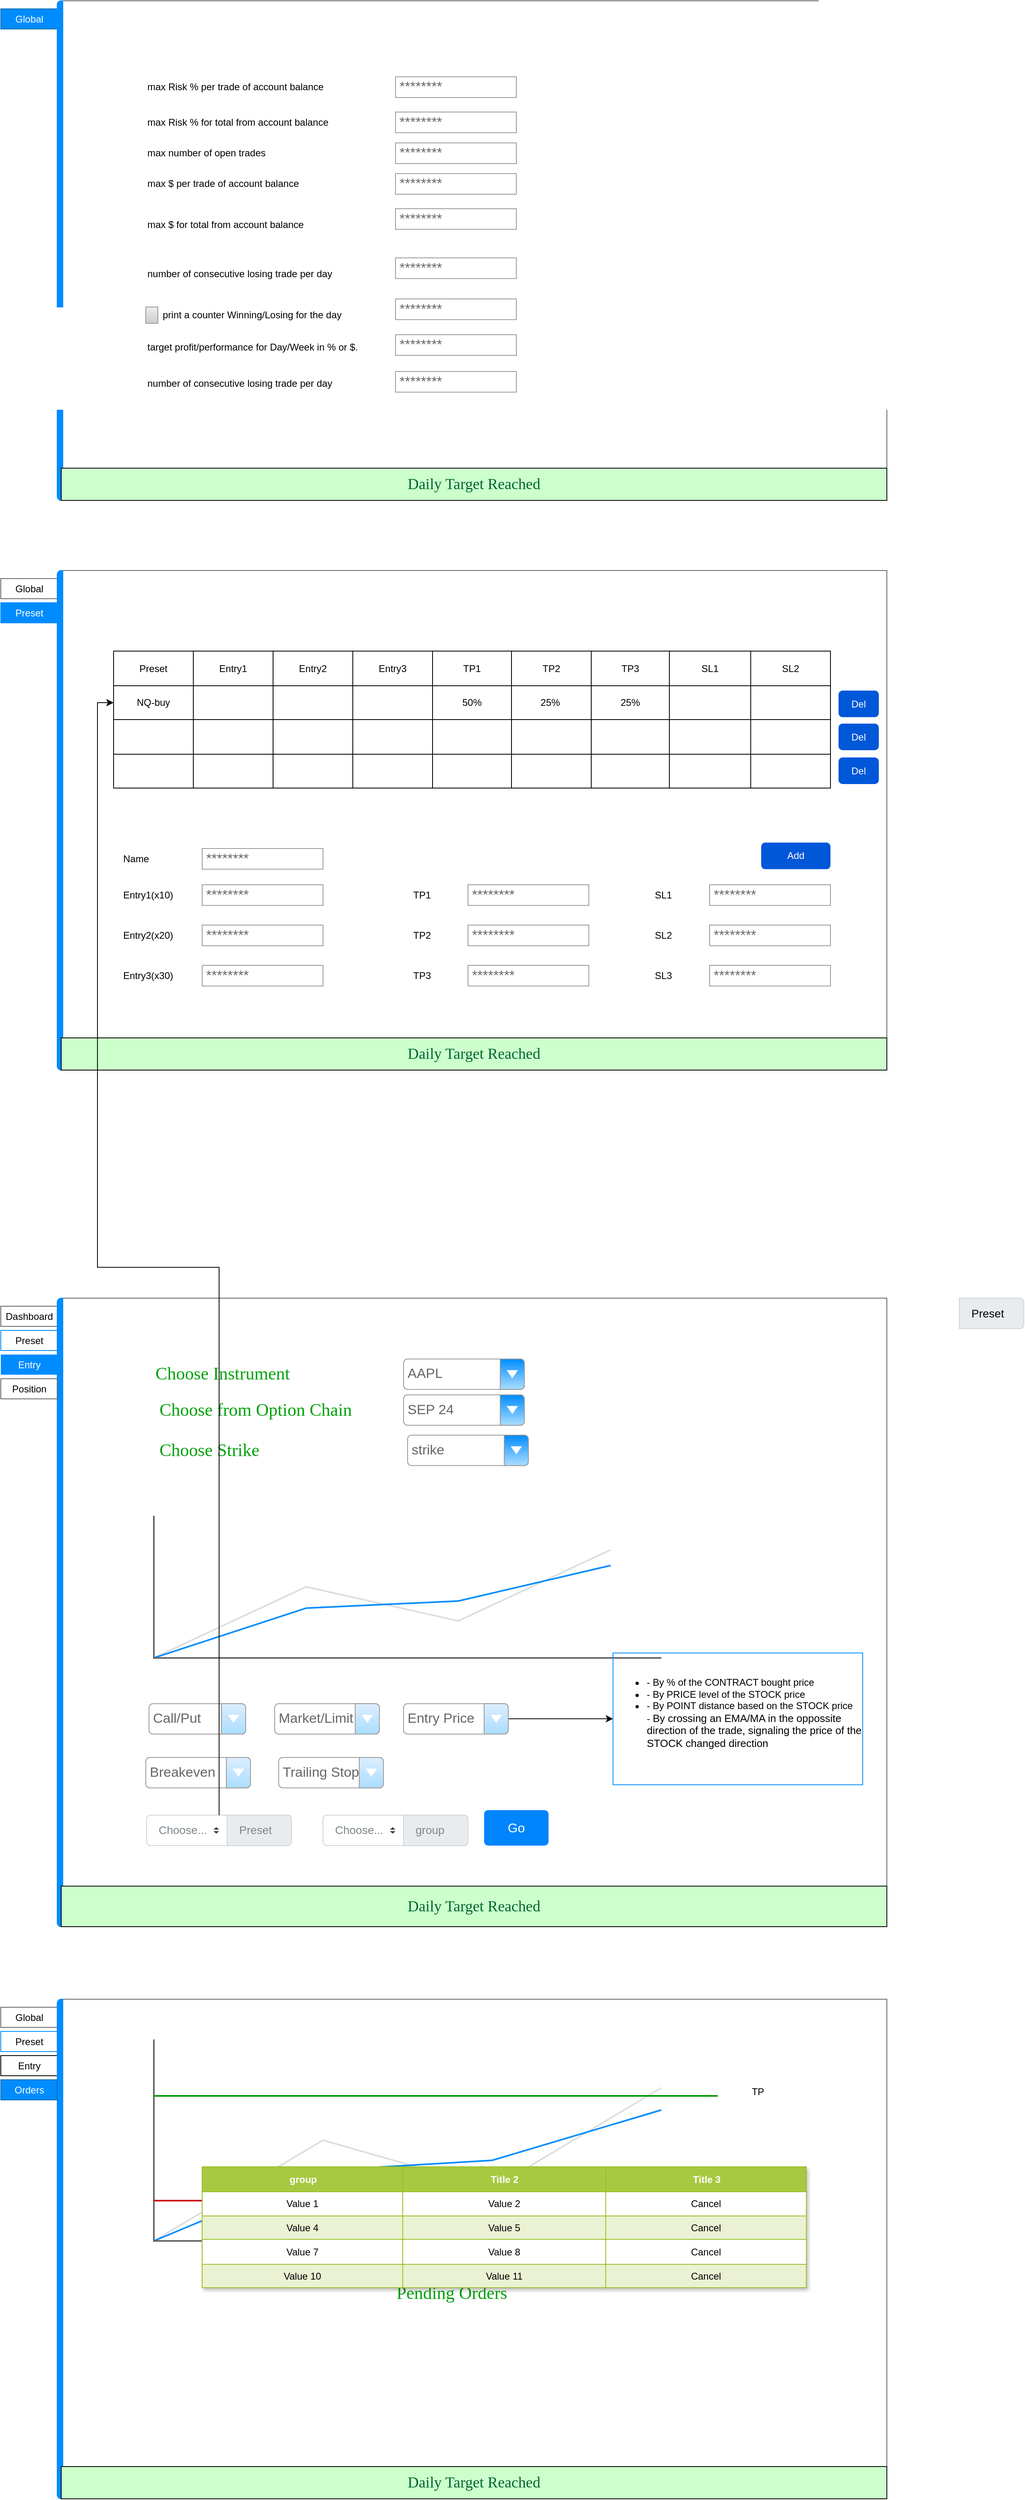 <mxfile version="24.7.8">
  <diagram id="piDafpqhtRUU5qUU-vj8" name="Page-1">
    <mxGraphModel dx="1375" dy="766" grid="1" gridSize="10" guides="1" tooltips="1" connect="1" arrows="1" fold="1" page="1" pageScale="1" pageWidth="827" pageHeight="1169" math="0" shadow="0">
      <root>
        <mxCell id="0" />
        <mxCell id="1" parent="0" />
        <mxCell id="c5Jvyzz9uoEOo67B1SIw-1" value="" style="strokeWidth=1;shadow=0;dashed=0;align=center;html=1;shape=mxgraph.mockup.containers.marginRect2;rectMarginLeft=67;strokeColor=#666666;gradientColor=none;whiteSpace=wrap;labelBorderColor=none;" parent="1" vertex="1">
          <mxGeometry x="120" y="40" width="1090" height="620" as="geometry" />
        </mxCell>
        <mxCell id="c5Jvyzz9uoEOo67B1SIw-2" value="Global" style="strokeColor=#006EAF;fillColor=#008CFF;strokeWidth=1;shadow=0;dashed=0;align=center;html=1;shape=mxgraph.mockup.containers.rrect;rSize=0;fontColor=#ffffff;" parent="c5Jvyzz9uoEOo67B1SIw-1" vertex="1">
          <mxGeometry width="70" height="25" relative="1" as="geometry">
            <mxPoint x="-10" y="10" as="offset" />
          </mxGeometry>
        </mxCell>
        <mxCell id="c5Jvyzz9uoEOo67B1SIw-5" value="" style="strokeWidth=1;shadow=0;dashed=0;align=center;html=1;shape=mxgraph.mockup.containers.leftButton;rSize=5;strokeColor=#008cff;fillColor=#008cff;resizeHeight=1;movable=0;deletable=0;" parent="c5Jvyzz9uoEOo67B1SIw-1" vertex="1">
          <mxGeometry width="7" height="620.0" relative="1" as="geometry">
            <mxPoint x="60" as="offset" />
          </mxGeometry>
        </mxCell>
        <mxCell id="c5Jvyzz9uoEOo67B1SIw-46" value="max number of open trades" style="text;strokeColor=none;align=left;fillColor=none;html=1;verticalAlign=middle;whiteSpace=wrap;rounded=0;" parent="c5Jvyzz9uoEOo67B1SIw-1" vertex="1">
          <mxGeometry x="170" y="182" width="240" height="14.35" as="geometry" />
        </mxCell>
        <mxCell id="c5Jvyzz9uoEOo67B1SIw-56" value="max Risk % per trade of account balance" style="text;strokeColor=none;align=left;fillColor=none;html=1;verticalAlign=middle;whiteSpace=wrap;rounded=0;" parent="c5Jvyzz9uoEOo67B1SIw-1" vertex="1">
          <mxGeometry x="170" y="94.35" width="240" height="25.65" as="geometry" />
        </mxCell>
        <mxCell id="c5Jvyzz9uoEOo67B1SIw-57" value="********" style="strokeWidth=1;shadow=0;dashed=0;align=center;html=1;shape=mxgraph.mockup.forms.pwField;strokeColor=#999999;mainText=;align=left;fontColor=#666666;fontSize=17;spacingLeft=3;" parent="c5Jvyzz9uoEOo67B1SIw-1" vertex="1">
          <mxGeometry x="480" y="94.35" width="150" height="25.65" as="geometry" />
        </mxCell>
        <mxCell id="c5Jvyzz9uoEOo67B1SIw-58" value="max Risk % for total from account balance" style="text;strokeColor=none;align=left;fillColor=none;html=1;verticalAlign=middle;whiteSpace=wrap;rounded=0;" parent="c5Jvyzz9uoEOo67B1SIw-1" vertex="1">
          <mxGeometry x="170" y="140" width="240" height="21.74" as="geometry" />
        </mxCell>
        <mxCell id="c5Jvyzz9uoEOo67B1SIw-62" value="max $ per trade of account balance" style="text;strokeColor=none;align=left;fillColor=none;html=1;verticalAlign=middle;whiteSpace=wrap;rounded=0;" parent="c5Jvyzz9uoEOo67B1SIw-1" vertex="1">
          <mxGeometry x="170" y="217" width="240" height="20.43" as="geometry" />
        </mxCell>
        <mxCell id="c5Jvyzz9uoEOo67B1SIw-64" value="max $ for total from account balance" style="text;strokeColor=none;align=left;fillColor=none;html=1;verticalAlign=middle;whiteSpace=wrap;rounded=0;" parent="c5Jvyzz9uoEOo67B1SIw-1" vertex="1">
          <mxGeometry x="170" y="258" width="240" height="40.435" as="geometry" />
        </mxCell>
        <mxCell id="c5Jvyzz9uoEOo67B1SIw-66" value="print a counter Winning/Losing for the day" style="strokeWidth=1;shadow=0;dashed=0;align=left;html=1;shape=mxgraph.mockup.forms.rrect;rSize=0;fillColor=#eeeeee;strokeColor=#999999;gradientColor=#cccccc;align=left;spacingLeft=4;labelPosition=right;" parent="c5Jvyzz9uoEOo67B1SIw-1" vertex="1">
          <mxGeometry x="170" y="380" width="15" height="20.217" as="geometry" />
        </mxCell>
        <mxCell id="c5Jvyzz9uoEOo67B1SIw-67" value="number of consecutive losing trade per day" style="text;strokeColor=none;align=left;fillColor=none;html=1;verticalAlign=middle;whiteSpace=wrap;rounded=0;" parent="c5Jvyzz9uoEOo67B1SIw-1" vertex="1">
          <mxGeometry x="170" y="319" width="240" height="40.435" as="geometry" />
        </mxCell>
        <mxCell id="c5Jvyzz9uoEOo67B1SIw-88" value="target profit/performance for Day/Week in % or $.&amp;nbsp;" style="text;strokeColor=none;align=left;fillColor=none;html=1;verticalAlign=middle;whiteSpace=wrap;rounded=0;" parent="c5Jvyzz9uoEOo67B1SIw-1" vertex="1">
          <mxGeometry x="170" y="420" width="290" height="20" as="geometry" />
        </mxCell>
        <mxCell id="c5Jvyzz9uoEOo67B1SIw-93" value="********" style="strokeWidth=1;shadow=0;dashed=0;align=center;html=1;shape=mxgraph.mockup.forms.pwField;strokeColor=#999999;mainText=;align=left;fontColor=#666666;fontSize=17;spacingLeft=3;" parent="c5Jvyzz9uoEOo67B1SIw-1" vertex="1">
          <mxGeometry x="480" y="138.04" width="150" height="25.65" as="geometry" />
        </mxCell>
        <mxCell id="c5Jvyzz9uoEOo67B1SIw-94" value="********" style="strokeWidth=1;shadow=0;dashed=0;align=center;html=1;shape=mxgraph.mockup.forms.pwField;strokeColor=#999999;mainText=;align=left;fontColor=#666666;fontSize=17;spacingLeft=3;" parent="c5Jvyzz9uoEOo67B1SIw-1" vertex="1">
          <mxGeometry x="480" y="176.35" width="150" height="25.65" as="geometry" />
        </mxCell>
        <mxCell id="c5Jvyzz9uoEOo67B1SIw-95" value="********" style="strokeWidth=1;shadow=0;dashed=0;align=center;html=1;shape=mxgraph.mockup.forms.pwField;strokeColor=#999999;mainText=;align=left;fontColor=#666666;fontSize=17;spacingLeft=3;" parent="c5Jvyzz9uoEOo67B1SIw-1" vertex="1">
          <mxGeometry x="480" y="214.39" width="150" height="25.65" as="geometry" />
        </mxCell>
        <mxCell id="c5Jvyzz9uoEOo67B1SIw-96" value="********" style="strokeWidth=1;shadow=0;dashed=0;align=center;html=1;shape=mxgraph.mockup.forms.pwField;strokeColor=#999999;mainText=;align=left;fontColor=#666666;fontSize=17;spacingLeft=3;" parent="c5Jvyzz9uoEOo67B1SIw-1" vertex="1">
          <mxGeometry x="480" y="258" width="150" height="25.65" as="geometry" />
        </mxCell>
        <mxCell id="c5Jvyzz9uoEOo67B1SIw-97" value="********" style="strokeWidth=1;shadow=0;dashed=0;align=center;html=1;shape=mxgraph.mockup.forms.pwField;strokeColor=#999999;mainText=;align=left;fontColor=#666666;fontSize=17;spacingLeft=3;" parent="c5Jvyzz9uoEOo67B1SIw-1" vertex="1">
          <mxGeometry x="480" y="319" width="150" height="25.65" as="geometry" />
        </mxCell>
        <mxCell id="c5Jvyzz9uoEOo67B1SIw-98" value="********" style="strokeWidth=1;shadow=0;dashed=0;align=center;html=1;shape=mxgraph.mockup.forms.pwField;strokeColor=#999999;mainText=;align=left;fontColor=#666666;fontSize=17;spacingLeft=3;" parent="c5Jvyzz9uoEOo67B1SIw-1" vertex="1">
          <mxGeometry x="480" y="370" width="150" height="25.65" as="geometry" />
        </mxCell>
        <mxCell id="c5Jvyzz9uoEOo67B1SIw-99" value="********" style="strokeWidth=1;shadow=0;dashed=0;align=center;html=1;shape=mxgraph.mockup.forms.pwField;strokeColor=#999999;mainText=;align=left;fontColor=#666666;fontSize=17;spacingLeft=3;" parent="c5Jvyzz9uoEOo67B1SIw-1" vertex="1">
          <mxGeometry x="480" y="414.35" width="150" height="25.65" as="geometry" />
        </mxCell>
        <mxCell id="c5Jvyzz9uoEOo67B1SIw-100" value="********" style="strokeWidth=1;shadow=0;dashed=0;align=center;html=1;shape=mxgraph.mockup.forms.pwField;strokeColor=#999999;mainText=;align=left;fontColor=#666666;fontSize=17;spacingLeft=3;" parent="c5Jvyzz9uoEOo67B1SIw-1" vertex="1">
          <mxGeometry x="480" y="460" width="150" height="25.65" as="geometry" />
        </mxCell>
        <mxCell id="FOKzU6nFlWJmTUdUfk-N-13" value="&lt;font style=&quot;font-size: 19px;&quot; face=&quot;Comic Sans MS&quot; color=&quot;#006633&quot;&gt;Daily Target Reached&lt;/font&gt;" style="rounded=0;whiteSpace=wrap;html=1;fillColor=#CCFFCC;" vertex="1" parent="c5Jvyzz9uoEOo67B1SIw-1">
          <mxGeometry x="65" y="580" width="1025" height="40" as="geometry" />
        </mxCell>
        <mxCell id="c5Jvyzz9uoEOo67B1SIw-91" value="number of consecutive losing trade per day" style="text;strokeColor=none;align=left;fillColor=none;html=1;verticalAlign=middle;whiteSpace=wrap;rounded=0;" parent="1" vertex="1">
          <mxGeometry x="290" y="500.43" width="240" height="29.57" as="geometry" />
        </mxCell>
        <mxCell id="c5Jvyzz9uoEOo67B1SIw-101" value="" style="strokeWidth=1;shadow=0;dashed=0;align=center;html=1;shape=mxgraph.mockup.containers.marginRect2;rectMarginLeft=67;strokeColor=#666666;gradientColor=none;whiteSpace=wrap;labelBorderColor=none;" parent="1" vertex="1">
          <mxGeometry x="120" y="2520" width="1090" height="620" as="geometry" />
        </mxCell>
        <mxCell id="c5Jvyzz9uoEOo67B1SIw-102" value="Global" style="strokeColor=inherit;fillColor=inherit;gradientColor=inherit;strokeWidth=1;shadow=0;dashed=0;align=center;html=1;shape=mxgraph.mockup.containers.rrect;rSize=0;" parent="c5Jvyzz9uoEOo67B1SIw-101" vertex="1">
          <mxGeometry width="70" height="25" relative="1" as="geometry">
            <mxPoint x="-10" y="10" as="offset" />
          </mxGeometry>
        </mxCell>
        <mxCell id="c5Jvyzz9uoEOo67B1SIw-103" value="Preset" style="strokeWidth=1;shadow=0;dashed=0;align=center;html=1;shape=mxgraph.mockup.containers.rrect;rSize=0;strokeColor=#008cff;fillColor=#FFFFFF;fontColor=#000000;" parent="c5Jvyzz9uoEOo67B1SIw-101" vertex="1">
          <mxGeometry width="70" height="25" relative="1" as="geometry">
            <mxPoint x="-10" y="40" as="offset" />
          </mxGeometry>
        </mxCell>
        <mxCell id="c5Jvyzz9uoEOo67B1SIw-104" value="Entry" style="strokeColor=default;fillColor=none;strokeWidth=1;shadow=0;dashed=0;align=center;html=1;shape=mxgraph.mockup.containers.rrect;rSize=0;labelBackgroundColor=none;fontColor=default;" parent="c5Jvyzz9uoEOo67B1SIw-101" vertex="1">
          <mxGeometry width="70" height="25" relative="1" as="geometry">
            <mxPoint x="-10" y="70" as="offset" />
          </mxGeometry>
        </mxCell>
        <mxCell id="c5Jvyzz9uoEOo67B1SIw-105" value="" style="strokeWidth=1;shadow=0;dashed=0;align=center;html=1;shape=mxgraph.mockup.containers.leftButton;rSize=5;strokeColor=#008cff;fillColor=#008cff;resizeHeight=1;movable=0;deletable=0;" parent="c5Jvyzz9uoEOo67B1SIw-101" vertex="1">
          <mxGeometry width="7" height="620.0" relative="1" as="geometry">
            <mxPoint x="60" as="offset" />
          </mxGeometry>
        </mxCell>
        <mxCell id="c5Jvyzz9uoEOo67B1SIw-106" value="Orders" style="strokeColor=#006EAF;fillColor=#008CFF;strokeWidth=1;shadow=0;dashed=0;align=center;html=1;shape=mxgraph.mockup.containers.rrect;rSize=0;fontColor=#ffffff;" parent="c5Jvyzz9uoEOo67B1SIw-101" vertex="1">
          <mxGeometry width="70" height="25" relative="1" as="geometry">
            <mxPoint x="-10" y="100" as="offset" />
          </mxGeometry>
        </mxCell>
        <mxCell id="c5Jvyzz9uoEOo67B1SIw-147" value="" style="verticalLabelPosition=bottom;shadow=0;dashed=0;align=center;html=1;verticalAlign=top;strokeWidth=1;shape=mxgraph.mockup.graphics.lineChart;strokeColor=none;strokeColor2=#666666;strokeColor3=#008cff;strokeColor4=#dddddd;" parent="c5Jvyzz9uoEOo67B1SIw-101" vertex="1">
          <mxGeometry x="180" y="50" width="700" height="250" as="geometry" />
        </mxCell>
        <mxCell id="c5Jvyzz9uoEOo67B1SIw-148" value="" style="verticalLabelPosition=bottom;shadow=0;dashed=0;align=center;html=1;verticalAlign=top;strokeWidth=2;shape=mxgraph.mockup.markup.line;strokeColor=#009900;" parent="c5Jvyzz9uoEOo67B1SIw-101" vertex="1">
          <mxGeometry x="180" y="110" width="700" height="20" as="geometry" />
        </mxCell>
        <mxCell id="c5Jvyzz9uoEOo67B1SIw-149" value="" style="verticalLabelPosition=bottom;shadow=0;dashed=0;align=center;html=1;verticalAlign=top;strokeWidth=2;shape=mxgraph.mockup.markup.line;strokeColor=#CC0000;" parent="c5Jvyzz9uoEOo67B1SIw-101" vertex="1">
          <mxGeometry x="180" y="240" width="700" height="20" as="geometry" />
        </mxCell>
        <mxCell id="c5Jvyzz9uoEOo67B1SIw-151" value="TP" style="text;strokeColor=none;align=center;fillColor=none;html=1;verticalAlign=middle;whiteSpace=wrap;rounded=0;" parent="c5Jvyzz9uoEOo67B1SIw-101" vertex="1">
          <mxGeometry x="900" y="100" width="60" height="30" as="geometry" />
        </mxCell>
        <mxCell id="c5Jvyzz9uoEOo67B1SIw-152" value="SL" style="text;strokeColor=none;align=center;fillColor=none;html=1;verticalAlign=middle;whiteSpace=wrap;rounded=0;" parent="c5Jvyzz9uoEOo67B1SIw-101" vertex="1">
          <mxGeometry x="900" y="240" width="60" height="30" as="geometry" />
        </mxCell>
        <mxCell id="c5Jvyzz9uoEOo67B1SIw-174" value="Pending Orders" style="text;strokeColor=none;align=center;fillColor=none;html=1;verticalAlign=middle;whiteSpace=wrap;rounded=0;fontColor=#00A10A;fontFamily=Comic Sans MS;fontSize=22;" parent="c5Jvyzz9uoEOo67B1SIw-101" vertex="1">
          <mxGeometry x="180" y="350" width="740" height="30" as="geometry" />
        </mxCell>
        <mxCell id="FOKzU6nFlWJmTUdUfk-N-154" value="&lt;font style=&quot;font-size: 19px;&quot; face=&quot;Comic Sans MS&quot; color=&quot;#006633&quot;&gt;Daily Target Reached&lt;/font&gt;" style="rounded=0;whiteSpace=wrap;html=1;fillColor=#CCFFCC;" vertex="1" parent="c5Jvyzz9uoEOo67B1SIw-101">
          <mxGeometry x="65" y="580" width="1025" height="40" as="geometry" />
        </mxCell>
        <mxCell id="c5Jvyzz9uoEOo67B1SIw-153" value="Assets" style="childLayout=tableLayout;recursiveResize=0;strokeColor=#98bf21;fillColor=#A7C942;shadow=1;" parent="1" vertex="1">
          <mxGeometry x="360" y="2728" width="750" height="150" as="geometry" />
        </mxCell>
        <mxCell id="c5Jvyzz9uoEOo67B1SIw-154" style="shape=tableRow;horizontal=0;startSize=0;swimlaneHead=0;swimlaneBody=0;top=0;left=0;bottom=0;right=0;dropTarget=0;collapsible=0;recursiveResize=0;expand=0;fontStyle=0;strokeColor=inherit;fillColor=#ffffff;" parent="c5Jvyzz9uoEOo67B1SIw-153" vertex="1">
          <mxGeometry width="750" height="31" as="geometry" />
        </mxCell>
        <mxCell id="c5Jvyzz9uoEOo67B1SIw-155" value="group" style="connectable=0;recursiveResize=0;strokeColor=inherit;fillColor=#A7C942;align=center;fontStyle=1;fontColor=#FFFFFF;html=1;" parent="c5Jvyzz9uoEOo67B1SIw-154" vertex="1">
          <mxGeometry width="249" height="31" as="geometry">
            <mxRectangle width="249" height="31" as="alternateBounds" />
          </mxGeometry>
        </mxCell>
        <mxCell id="c5Jvyzz9uoEOo67B1SIw-156" value="Title 2" style="connectable=0;recursiveResize=0;strokeColor=inherit;fillColor=#A7C942;align=center;fontStyle=1;fontColor=#FFFFFF;html=1;" parent="c5Jvyzz9uoEOo67B1SIw-154" vertex="1">
          <mxGeometry x="249" width="252" height="31" as="geometry">
            <mxRectangle width="252" height="31" as="alternateBounds" />
          </mxGeometry>
        </mxCell>
        <mxCell id="c5Jvyzz9uoEOo67B1SIw-157" value="Title 3" style="connectable=0;recursiveResize=0;strokeColor=inherit;fillColor=#A7C942;align=center;fontStyle=1;fontColor=#FFFFFF;html=1;" parent="c5Jvyzz9uoEOo67B1SIw-154" vertex="1">
          <mxGeometry x="501" width="249" height="31" as="geometry">
            <mxRectangle width="249" height="31" as="alternateBounds" />
          </mxGeometry>
        </mxCell>
        <mxCell id="c5Jvyzz9uoEOo67B1SIw-158" value="" style="shape=tableRow;horizontal=0;startSize=0;swimlaneHead=0;swimlaneBody=0;top=0;left=0;bottom=0;right=0;dropTarget=0;collapsible=0;recursiveResize=0;expand=0;fontStyle=0;strokeColor=inherit;fillColor=#ffffff;" parent="c5Jvyzz9uoEOo67B1SIw-153" vertex="1">
          <mxGeometry y="31" width="750" height="30" as="geometry" />
        </mxCell>
        <mxCell id="c5Jvyzz9uoEOo67B1SIw-159" value="Value 1" style="connectable=0;recursiveResize=0;strokeColor=inherit;fillColor=inherit;align=center;whiteSpace=wrap;html=1;" parent="c5Jvyzz9uoEOo67B1SIw-158" vertex="1">
          <mxGeometry width="249" height="30" as="geometry">
            <mxRectangle width="249" height="30" as="alternateBounds" />
          </mxGeometry>
        </mxCell>
        <mxCell id="c5Jvyzz9uoEOo67B1SIw-160" value="Value 2" style="connectable=0;recursiveResize=0;strokeColor=inherit;fillColor=inherit;align=center;whiteSpace=wrap;html=1;" parent="c5Jvyzz9uoEOo67B1SIw-158" vertex="1">
          <mxGeometry x="249" width="252" height="30" as="geometry">
            <mxRectangle width="252" height="30" as="alternateBounds" />
          </mxGeometry>
        </mxCell>
        <mxCell id="c5Jvyzz9uoEOo67B1SIw-161" value="Cancel" style="connectable=0;recursiveResize=0;strokeColor=inherit;fillColor=inherit;align=center;whiteSpace=wrap;html=1;" parent="c5Jvyzz9uoEOo67B1SIw-158" vertex="1">
          <mxGeometry x="501" width="249" height="30" as="geometry">
            <mxRectangle width="249" height="30" as="alternateBounds" />
          </mxGeometry>
        </mxCell>
        <mxCell id="c5Jvyzz9uoEOo67B1SIw-162" value="" style="shape=tableRow;horizontal=0;startSize=0;swimlaneHead=0;swimlaneBody=0;top=0;left=0;bottom=0;right=0;dropTarget=0;collapsible=0;recursiveResize=0;expand=0;fontStyle=1;strokeColor=inherit;fillColor=#EAF2D3;" parent="c5Jvyzz9uoEOo67B1SIw-153" vertex="1">
          <mxGeometry y="61" width="750" height="29" as="geometry" />
        </mxCell>
        <mxCell id="c5Jvyzz9uoEOo67B1SIw-163" value="Value 4" style="connectable=0;recursiveResize=0;strokeColor=inherit;fillColor=inherit;whiteSpace=wrap;html=1;" parent="c5Jvyzz9uoEOo67B1SIw-162" vertex="1">
          <mxGeometry width="249" height="29" as="geometry">
            <mxRectangle width="249" height="29" as="alternateBounds" />
          </mxGeometry>
        </mxCell>
        <mxCell id="c5Jvyzz9uoEOo67B1SIw-164" value="Value 5" style="connectable=0;recursiveResize=0;strokeColor=inherit;fillColor=inherit;whiteSpace=wrap;html=1;" parent="c5Jvyzz9uoEOo67B1SIw-162" vertex="1">
          <mxGeometry x="249" width="252" height="29" as="geometry">
            <mxRectangle width="252" height="29" as="alternateBounds" />
          </mxGeometry>
        </mxCell>
        <mxCell id="c5Jvyzz9uoEOo67B1SIw-165" value="Cancel" style="connectable=0;recursiveResize=0;strokeColor=inherit;fillColor=inherit;whiteSpace=wrap;html=1;" parent="c5Jvyzz9uoEOo67B1SIw-162" vertex="1">
          <mxGeometry x="501" width="249" height="29" as="geometry">
            <mxRectangle width="249" height="29" as="alternateBounds" />
          </mxGeometry>
        </mxCell>
        <mxCell id="c5Jvyzz9uoEOo67B1SIw-166" value="" style="shape=tableRow;horizontal=0;startSize=0;swimlaneHead=0;swimlaneBody=0;top=0;left=0;bottom=0;right=0;dropTarget=0;collapsible=0;recursiveResize=0;expand=0;fontStyle=0;strokeColor=inherit;fillColor=#ffffff;" parent="c5Jvyzz9uoEOo67B1SIw-153" vertex="1">
          <mxGeometry y="90" width="750" height="31" as="geometry" />
        </mxCell>
        <mxCell id="c5Jvyzz9uoEOo67B1SIw-167" value="Value 7" style="connectable=0;recursiveResize=0;strokeColor=inherit;fillColor=inherit;fontStyle=0;align=center;whiteSpace=wrap;html=1;" parent="c5Jvyzz9uoEOo67B1SIw-166" vertex="1">
          <mxGeometry width="249" height="31" as="geometry">
            <mxRectangle width="249" height="31" as="alternateBounds" />
          </mxGeometry>
        </mxCell>
        <mxCell id="c5Jvyzz9uoEOo67B1SIw-168" value="Value 8" style="connectable=0;recursiveResize=0;strokeColor=inherit;fillColor=inherit;fontStyle=0;align=center;whiteSpace=wrap;html=1;" parent="c5Jvyzz9uoEOo67B1SIw-166" vertex="1">
          <mxGeometry x="249" width="252" height="31" as="geometry">
            <mxRectangle width="252" height="31" as="alternateBounds" />
          </mxGeometry>
        </mxCell>
        <mxCell id="c5Jvyzz9uoEOo67B1SIw-169" value="Cancel" style="connectable=0;recursiveResize=0;strokeColor=inherit;fillColor=inherit;fontStyle=0;align=center;whiteSpace=wrap;html=1;" parent="c5Jvyzz9uoEOo67B1SIw-166" vertex="1">
          <mxGeometry x="501" width="249" height="31" as="geometry">
            <mxRectangle width="249" height="31" as="alternateBounds" />
          </mxGeometry>
        </mxCell>
        <mxCell id="c5Jvyzz9uoEOo67B1SIw-170" value="" style="shape=tableRow;horizontal=0;startSize=0;swimlaneHead=0;swimlaneBody=0;top=0;left=0;bottom=0;right=0;dropTarget=0;collapsible=0;recursiveResize=0;expand=0;fontStyle=1;strokeColor=inherit;fillColor=#EAF2D3;" parent="c5Jvyzz9uoEOo67B1SIw-153" vertex="1">
          <mxGeometry y="121" width="750" height="29" as="geometry" />
        </mxCell>
        <mxCell id="c5Jvyzz9uoEOo67B1SIw-171" value="Value 10" style="connectable=0;recursiveResize=0;strokeColor=inherit;fillColor=inherit;whiteSpace=wrap;html=1;" parent="c5Jvyzz9uoEOo67B1SIw-170" vertex="1">
          <mxGeometry width="249" height="29" as="geometry">
            <mxRectangle width="249" height="29" as="alternateBounds" />
          </mxGeometry>
        </mxCell>
        <mxCell id="c5Jvyzz9uoEOo67B1SIw-172" value="Value 11" style="connectable=0;recursiveResize=0;strokeColor=inherit;fillColor=inherit;whiteSpace=wrap;html=1;" parent="c5Jvyzz9uoEOo67B1SIw-170" vertex="1">
          <mxGeometry x="249" width="252" height="29" as="geometry">
            <mxRectangle width="252" height="29" as="alternateBounds" />
          </mxGeometry>
        </mxCell>
        <mxCell id="c5Jvyzz9uoEOo67B1SIw-173" value="Cancel" style="connectable=0;recursiveResize=0;strokeColor=inherit;fillColor=inherit;whiteSpace=wrap;html=1;" parent="c5Jvyzz9uoEOo67B1SIw-170" vertex="1">
          <mxGeometry x="501" width="249" height="29" as="geometry">
            <mxRectangle width="249" height="29" as="alternateBounds" />
          </mxGeometry>
        </mxCell>
        <mxCell id="c5Jvyzz9uoEOo67B1SIw-175" value="" style="strokeWidth=1;shadow=0;dashed=0;align=center;html=1;shape=mxgraph.mockup.containers.marginRect2;rectMarginLeft=67;strokeColor=#666666;gradientColor=none;whiteSpace=wrap;labelBorderColor=none;" parent="1" vertex="1">
          <mxGeometry x="120" y="1650" width="1090" height="780" as="geometry" />
        </mxCell>
        <mxCell id="c5Jvyzz9uoEOo67B1SIw-176" value="Dashboard" style="strokeColor=inherit;fillColor=inherit;gradientColor=inherit;strokeWidth=1;shadow=0;dashed=0;align=center;html=1;shape=mxgraph.mockup.containers.rrect;rSize=0;" parent="c5Jvyzz9uoEOo67B1SIw-175" vertex="1">
          <mxGeometry width="70" height="25" relative="1" as="geometry">
            <mxPoint x="-10" y="10" as="offset" />
          </mxGeometry>
        </mxCell>
        <mxCell id="c5Jvyzz9uoEOo67B1SIw-177" value="Preset" style="strokeWidth=1;shadow=0;dashed=0;align=center;html=1;shape=mxgraph.mockup.containers.rrect;rSize=0;strokeColor=#008cff;fillColor=#FFFFFF;fontColor=#000000;" parent="c5Jvyzz9uoEOo67B1SIw-175" vertex="1">
          <mxGeometry width="70" height="25" relative="1" as="geometry">
            <mxPoint x="-10" y="40" as="offset" />
          </mxGeometry>
        </mxCell>
        <mxCell id="c5Jvyzz9uoEOo67B1SIw-178" value="Entry" style="strokeColor=none;fillColor=#008CFF;strokeWidth=1;shadow=0;dashed=0;align=center;html=1;shape=mxgraph.mockup.containers.rrect;rSize=0;labelBackgroundColor=none;fontColor=#ffffff;" parent="c5Jvyzz9uoEOo67B1SIw-175" vertex="1">
          <mxGeometry width="70" height="25" relative="1" as="geometry">
            <mxPoint x="-10" y="70" as="offset" />
          </mxGeometry>
        </mxCell>
        <mxCell id="c5Jvyzz9uoEOo67B1SIw-179" value="" style="strokeWidth=1;shadow=0;dashed=0;align=center;html=1;shape=mxgraph.mockup.containers.leftButton;rSize=5;strokeColor=#008cff;fillColor=#008cff;resizeHeight=1;movable=0;deletable=0;" parent="c5Jvyzz9uoEOo67B1SIw-175" vertex="1">
          <mxGeometry width="7" height="780.0" relative="1" as="geometry">
            <mxPoint x="60" as="offset" />
          </mxGeometry>
        </mxCell>
        <mxCell id="c5Jvyzz9uoEOo67B1SIw-180" value="Position" style="strokeColor=inherit;fillColor=inherit;gradientColor=inherit;strokeWidth=1;shadow=0;dashed=0;align=center;html=1;shape=mxgraph.mockup.containers.rrect;rSize=0;" parent="c5Jvyzz9uoEOo67B1SIw-175" vertex="1">
          <mxGeometry width="70" height="25" relative="1" as="geometry">
            <mxPoint x="-10" y="100" as="offset" />
          </mxGeometry>
        </mxCell>
        <mxCell id="c5Jvyzz9uoEOo67B1SIw-181" value="" style="verticalLabelPosition=bottom;shadow=0;dashed=0;align=center;html=1;verticalAlign=top;strokeWidth=1;shape=mxgraph.mockup.graphics.lineChart;strokeColor=none;strokeColor2=#666666;strokeColor3=#008cff;strokeColor4=#dddddd;" parent="c5Jvyzz9uoEOo67B1SIw-175" vertex="1">
          <mxGeometry x="180" y="270" width="630" height="176.46" as="geometry" />
        </mxCell>
        <mxCell id="c5Jvyzz9uoEOo67B1SIw-187" value="Choose Instrument" style="text;strokeColor=none;align=left;fillColor=none;html=1;verticalAlign=middle;whiteSpace=wrap;rounded=0;fontColor=#00A10A;fontFamily=Comic Sans MS;fontSize=22;" parent="c5Jvyzz9uoEOo67B1SIw-175" vertex="1">
          <mxGeometry x="180" y="75.484" width="220" height="37.742" as="geometry" />
        </mxCell>
        <mxCell id="c5Jvyzz9uoEOo67B1SIw-188" value="AAPL" style="strokeWidth=1;shadow=0;dashed=0;align=center;html=1;shape=mxgraph.mockup.forms.comboBox;strokeColor=#999999;fillColor=#008CFF;align=left;fillColor2=#aaddff;mainText=;fontColor=#666666;fontSize=17;spacingLeft=3;" parent="c5Jvyzz9uoEOo67B1SIw-175" vertex="1">
          <mxGeometry x="490" y="75.484" width="150" height="37.742" as="geometry" />
        </mxCell>
        <mxCell id="c5Jvyzz9uoEOo67B1SIw-189" value="Choose from Option Chain" style="text;strokeColor=none;align=left;fillColor=none;html=1;verticalAlign=middle;whiteSpace=wrap;rounded=0;fontColor=#00A10A;fontFamily=Comic Sans MS;fontSize=22;" parent="c5Jvyzz9uoEOo67B1SIw-175" vertex="1">
          <mxGeometry x="185" y="119.997" width="280" height="37.742" as="geometry" />
        </mxCell>
        <mxCell id="c5Jvyzz9uoEOo67B1SIw-190" value="SEP 24" style="strokeWidth=1;shadow=0;dashed=0;align=center;html=1;shape=mxgraph.mockup.forms.comboBox;strokeColor=#999999;fillColor=#008CFF;align=left;fillColor2=#aaddff;mainText=;fontColor=#666666;fontSize=17;spacingLeft=3;" parent="c5Jvyzz9uoEOo67B1SIw-175" vertex="1">
          <mxGeometry x="490" y="119.997" width="150" height="37.742" as="geometry" />
        </mxCell>
        <mxCell id="c5Jvyzz9uoEOo67B1SIw-191" value="Choose Strike" style="text;strokeColor=none;align=left;fillColor=none;html=1;verticalAlign=middle;whiteSpace=wrap;rounded=0;fontColor=#00A10A;fontFamily=Comic Sans MS;fontSize=22;" parent="c5Jvyzz9uoEOo67B1SIw-175" vertex="1">
          <mxGeometry x="185" y="170.0" width="280" height="37.742" as="geometry" />
        </mxCell>
        <mxCell id="c5Jvyzz9uoEOo67B1SIw-192" value="strike" style="strokeWidth=1;shadow=0;dashed=0;align=center;html=1;shape=mxgraph.mockup.forms.comboBox;strokeColor=#999999;fillColor=#008CFF;align=left;fillColor2=#aaddff;mainText=;fontColor=#666666;fontSize=17;spacingLeft=3;" parent="c5Jvyzz9uoEOo67B1SIw-175" vertex="1">
          <mxGeometry x="495" y="170.0" width="150" height="37.742" as="geometry" />
        </mxCell>
        <mxCell id="iSq0GGvA1CVPMJlsoF-T-1" value="Go" style="html=1;shadow=0;dashed=0;shape=mxgraph.bootstrap.rrect;rSize=5;strokeColor=none;strokeWidth=1;fillColor=#0085FC;fontColor=#FFFFFF;whiteSpace=wrap;align=center;verticalAlign=middle;spacingLeft=0;fontStyle=0;fontSize=16;spacing=5;" parent="c5Jvyzz9uoEOo67B1SIw-175" vertex="1">
          <mxGeometry x="590" y="635.323" width="80" height="44.032" as="geometry" />
        </mxCell>
        <mxCell id="iSq0GGvA1CVPMJlsoF-T-4" value="Choose..." style="html=1;shadow=0;dashed=0;shape=mxgraph.bootstrap.rrect;rSize=5;strokeColor=#CED4DA;html=1;whiteSpace=wrap;fillColor=#FFFFFF;fontColor=#7D868C;align=left;spacing=15;fontSize=14;" parent="c5Jvyzz9uoEOo67B1SIw-175" vertex="1">
          <mxGeometry x="171" y="641.613" width="180" height="37.742" as="geometry" />
        </mxCell>
        <mxCell id="iSq0GGvA1CVPMJlsoF-T-5" value="" style="shape=triangle;direction=south;fillColor=#343A40;strokeColor=none;perimeter=none;" parent="iSq0GGvA1CVPMJlsoF-T-4" vertex="1">
          <mxGeometry x="1" y="0.5" width="7" height="3" relative="1" as="geometry">
            <mxPoint x="-97" y="1" as="offset" />
          </mxGeometry>
        </mxCell>
        <mxCell id="iSq0GGvA1CVPMJlsoF-T-6" value="" style="shape=triangle;direction=north;fillColor=#343A40;strokeColor=none;perimeter=none;" parent="iSq0GGvA1CVPMJlsoF-T-4" vertex="1">
          <mxGeometry x="1" y="0.5" width="7" height="3" relative="1" as="geometry">
            <mxPoint x="-97" y="-4" as="offset" />
          </mxGeometry>
        </mxCell>
        <mxCell id="iSq0GGvA1CVPMJlsoF-T-7" value="Preset" style="html=1;shadow=0;dashed=0;shape=mxgraph.bootstrap.rightButton;strokeColor=#CED4DA;gradientColor=inherit;fontColor=inherit;fillColor=#E9ECEF;rSize=5;perimeter=none;whiteSpace=wrap;resizeHeight=1;fontSize=14;align=left;spacing=15;" parent="iSq0GGvA1CVPMJlsoF-T-4" vertex="1">
          <mxGeometry x="1" width="80" height="37.742" relative="1" as="geometry">
            <mxPoint x="-80" as="offset" />
          </mxGeometry>
        </mxCell>
        <mxCell id="iSq0GGvA1CVPMJlsoF-T-36" value="Market/Limit" style="strokeWidth=1;shadow=0;dashed=0;align=center;html=1;shape=mxgraph.mockup.forms.comboBox;strokeColor=#999999;fillColor=#ddeeff;align=left;fillColor2=#aaddff;mainText=;fontColor=#666666;fontSize=17;spacingLeft=3;" parent="c5Jvyzz9uoEOo67B1SIw-175" vertex="1">
          <mxGeometry x="330" y="503.229" width="130" height="37.742" as="geometry" />
        </mxCell>
        <mxCell id="iSq0GGvA1CVPMJlsoF-T-40" value="Preset" style="html=1;shadow=0;dashed=0;shape=mxgraph.bootstrap.rightButton;strokeColor=#CED4DA;gradientColor=inherit;fontColor=inherit;fillColor=#E9ECEF;rSize=5;perimeter=none;whiteSpace=wrap;resizeHeight=1;fontSize=14;align=left;spacing=15;" parent="c5Jvyzz9uoEOo67B1SIw-175" vertex="1">
          <mxGeometry x="1" width="80" height="37.742" relative="1" as="geometry">
            <mxPoint x="90" as="offset" />
          </mxGeometry>
        </mxCell>
        <mxCell id="iSq0GGvA1CVPMJlsoF-T-41" value="Choose..." style="html=1;shadow=0;dashed=0;shape=mxgraph.bootstrap.rrect;rSize=5;strokeColor=#CED4DA;html=1;whiteSpace=wrap;fillColor=#FFFFFF;fontColor=#7D868C;align=left;spacing=15;fontSize=14;" parent="c5Jvyzz9uoEOo67B1SIw-175" vertex="1">
          <mxGeometry x="390" y="641.613" width="180" height="37.742" as="geometry" />
        </mxCell>
        <mxCell id="iSq0GGvA1CVPMJlsoF-T-42" value="" style="shape=triangle;direction=south;fillColor=#343A40;strokeColor=none;perimeter=none;" parent="iSq0GGvA1CVPMJlsoF-T-41" vertex="1">
          <mxGeometry x="1" y="0.5" width="7" height="3" relative="1" as="geometry">
            <mxPoint x="-97" y="1" as="offset" />
          </mxGeometry>
        </mxCell>
        <mxCell id="iSq0GGvA1CVPMJlsoF-T-43" value="" style="shape=triangle;direction=north;fillColor=#343A40;strokeColor=none;perimeter=none;" parent="iSq0GGvA1CVPMJlsoF-T-41" vertex="1">
          <mxGeometry x="1" y="0.5" width="7" height="3" relative="1" as="geometry">
            <mxPoint x="-97" y="-4" as="offset" />
          </mxGeometry>
        </mxCell>
        <mxCell id="iSq0GGvA1CVPMJlsoF-T-44" value="group" style="html=1;shadow=0;dashed=0;shape=mxgraph.bootstrap.rightButton;strokeColor=#CED4DA;gradientColor=inherit;fontColor=inherit;fillColor=#E9ECEF;rSize=5;perimeter=none;whiteSpace=wrap;resizeHeight=1;fontSize=14;align=left;spacing=15;" parent="iSq0GGvA1CVPMJlsoF-T-41" vertex="1">
          <mxGeometry x="1" width="80" height="37.742" relative="1" as="geometry">
            <mxPoint x="-80" as="offset" />
          </mxGeometry>
        </mxCell>
        <mxCell id="FOKzU6nFlWJmTUdUfk-N-3" style="edgeStyle=orthogonalEdgeStyle;rounded=0;orthogonalLoop=1;jettySize=auto;html=1;" edge="1" parent="c5Jvyzz9uoEOo67B1SIw-175" source="FOKzU6nFlWJmTUdUfk-N-1" target="FOKzU6nFlWJmTUdUfk-N-2">
          <mxGeometry relative="1" as="geometry" />
        </mxCell>
        <mxCell id="FOKzU6nFlWJmTUdUfk-N-1" value="Entry Price" style="strokeWidth=1;shadow=0;dashed=0;align=center;html=1;shape=mxgraph.mockup.forms.comboBox;strokeColor=#999999;fillColor=#ddeeff;align=left;fillColor2=#aaddff;mainText=;fontColor=#666666;fontSize=17;spacingLeft=3;" vertex="1" parent="c5Jvyzz9uoEOo67B1SIw-175">
          <mxGeometry x="490" y="503.229" width="130" height="37.742" as="geometry" />
        </mxCell>
        <mxCell id="FOKzU6nFlWJmTUdUfk-N-2" value="&lt;ul&gt;&lt;li&gt;&lt;span style=&quot;background-color: initial;&quot;&gt;- By % of the CONTRACT bought price&lt;/span&gt;&lt;br&gt;&lt;/li&gt;&lt;li&gt;- By PRICE level of the STOCK price&amp;nbsp; &amp;nbsp; &amp;nbsp; &amp;nbsp; &amp;nbsp; &amp;nbsp; &amp;nbsp; &amp;nbsp; &amp;nbsp; &amp;nbsp;&lt;/li&gt;&lt;li&gt;- By POINT distance based on the STOCK price&lt;br&gt;- &lt;font style=&quot;font-size: 13px;&quot;&gt;By crossing an EMA/MA in the oppossite direction of the trade, signaling the price of the STOCK changed direction&lt;/font&gt;&lt;br&gt;&lt;br&gt;&lt;/li&gt;&lt;/ul&gt;" style="text;strokeColor=#008CFF;fillColor=none;html=1;whiteSpace=wrap;verticalAlign=middle;overflow=hidden;" vertex="1" parent="c5Jvyzz9uoEOo67B1SIw-175">
          <mxGeometry x="750" y="440.328" width="310" height="163.548" as="geometry" />
        </mxCell>
        <mxCell id="FOKzU6nFlWJmTUdUfk-N-153" value="&lt;font style=&quot;font-size: 19px;&quot; face=&quot;Comic Sans MS&quot; color=&quot;#006633&quot;&gt;Daily Target Reached&lt;/font&gt;" style="rounded=0;whiteSpace=wrap;html=1;fillColor=#CCFFCC;" vertex="1" parent="c5Jvyzz9uoEOo67B1SIw-175">
          <mxGeometry x="65" y="729.677" width="1025" height="50.323" as="geometry" />
        </mxCell>
        <mxCell id="FOKzU6nFlWJmTUdUfk-N-162" value="Breakeven" style="strokeWidth=1;shadow=0;dashed=0;align=center;html=1;shape=mxgraph.mockup.forms.comboBox;strokeColor=#999999;fillColor=#ddeeff;align=left;fillColor2=#aaddff;mainText=;fontColor=#666666;fontSize=17;spacingLeft=3;" vertex="1" parent="c5Jvyzz9uoEOo67B1SIw-175">
          <mxGeometry x="170" y="569.999" width="130" height="37.742" as="geometry" />
        </mxCell>
        <mxCell id="FOKzU6nFlWJmTUdUfk-N-163" value="Trailing Stop" style="strokeWidth=1;shadow=0;dashed=0;align=center;html=1;shape=mxgraph.mockup.forms.comboBox;strokeColor=#999999;fillColor=#ddeeff;align=left;fillColor2=#aaddff;mainText=;fontColor=#666666;fontSize=17;spacingLeft=3;" vertex="1" parent="c5Jvyzz9uoEOo67B1SIw-175">
          <mxGeometry x="335" y="569.999" width="130" height="37.742" as="geometry" />
        </mxCell>
        <mxCell id="iSq0GGvA1CVPMJlsoF-T-45" value="" style="strokeWidth=1;shadow=0;dashed=0;align=center;html=1;shape=mxgraph.mockup.containers.marginRect2;rectMarginLeft=67;strokeColor=#666666;gradientColor=none;whiteSpace=wrap;labelBorderColor=none;" parent="1" vertex="1">
          <mxGeometry x="120" y="747" width="1090" height="620" as="geometry" />
        </mxCell>
        <mxCell id="iSq0GGvA1CVPMJlsoF-T-46" value="Global" style="strokeColor=inherit;fillColor=inherit;gradientColor=inherit;strokeWidth=1;shadow=0;dashed=0;align=center;html=1;shape=mxgraph.mockup.containers.rrect;rSize=0;" parent="iSq0GGvA1CVPMJlsoF-T-45" vertex="1">
          <mxGeometry width="70" height="25" relative="1" as="geometry">
            <mxPoint x="-10" y="10" as="offset" />
          </mxGeometry>
        </mxCell>
        <mxCell id="iSq0GGvA1CVPMJlsoF-T-47" value="Preset" style="strokeWidth=1;shadow=0;dashed=0;align=center;html=1;shape=mxgraph.mockup.containers.rrect;rSize=0;strokeColor=#008cff;fillColor=#008CFF;fontColor=#FFFFFF;" parent="iSq0GGvA1CVPMJlsoF-T-45" vertex="1">
          <mxGeometry width="70" height="25" relative="1" as="geometry">
            <mxPoint x="-10" y="40" as="offset" />
          </mxGeometry>
        </mxCell>
        <mxCell id="iSq0GGvA1CVPMJlsoF-T-49" value="" style="strokeWidth=1;shadow=0;dashed=0;align=center;html=1;shape=mxgraph.mockup.containers.leftButton;rSize=5;strokeColor=#008cff;fillColor=#008cff;resizeHeight=1;movable=0;deletable=0;" parent="iSq0GGvA1CVPMJlsoF-T-45" vertex="1">
          <mxGeometry width="7" height="620.0" relative="1" as="geometry">
            <mxPoint x="60" as="offset" />
          </mxGeometry>
        </mxCell>
        <mxCell id="iSq0GGvA1CVPMJlsoF-T-78" value="********" style="strokeWidth=1;shadow=0;dashed=0;align=center;html=1;shape=mxgraph.mockup.forms.pwField;strokeColor=#999999;mainText=;align=left;fontColor=#666666;fontSize=17;spacingLeft=3;" parent="iSq0GGvA1CVPMJlsoF-T-45" vertex="1">
          <mxGeometry x="570" y="390" width="150" height="25.65" as="geometry" />
        </mxCell>
        <mxCell id="iSq0GGvA1CVPMJlsoF-T-79" value="TP1" style="text;strokeColor=none;align=left;fillColor=none;html=1;verticalAlign=middle;whiteSpace=wrap;rounded=0;" parent="iSq0GGvA1CVPMJlsoF-T-45" vertex="1">
          <mxGeometry x="500" y="390" width="60" height="25.65" as="geometry" />
        </mxCell>
        <mxCell id="iSq0GGvA1CVPMJlsoF-T-101" value="" style="shape=table;startSize=0;container=1;collapsible=0;childLayout=tableLayout;" parent="iSq0GGvA1CVPMJlsoF-T-45" vertex="1">
          <mxGeometry x="130" y="100" width="890" height="170" as="geometry" />
        </mxCell>
        <mxCell id="iSq0GGvA1CVPMJlsoF-T-102" value="" style="shape=tableRow;horizontal=0;startSize=0;swimlaneHead=0;swimlaneBody=0;strokeColor=inherit;top=0;left=0;bottom=0;right=0;collapsible=0;dropTarget=0;fillColor=none;points=[[0,0.5],[1,0.5]];portConstraint=eastwest;" parent="iSq0GGvA1CVPMJlsoF-T-101" vertex="1">
          <mxGeometry width="890" height="43" as="geometry" />
        </mxCell>
        <mxCell id="iSq0GGvA1CVPMJlsoF-T-103" value="Preset" style="shape=partialRectangle;html=1;whiteSpace=wrap;connectable=0;strokeColor=inherit;overflow=hidden;fillColor=none;top=0;left=0;bottom=0;right=0;pointerEvents=1;" parent="iSq0GGvA1CVPMJlsoF-T-102" vertex="1">
          <mxGeometry width="99" height="43" as="geometry">
            <mxRectangle width="99" height="43" as="alternateBounds" />
          </mxGeometry>
        </mxCell>
        <mxCell id="iSq0GGvA1CVPMJlsoF-T-104" value="Entry1" style="shape=partialRectangle;html=1;whiteSpace=wrap;connectable=0;strokeColor=inherit;overflow=hidden;fillColor=none;top=0;left=0;bottom=0;right=0;pointerEvents=1;" parent="iSq0GGvA1CVPMJlsoF-T-102" vertex="1">
          <mxGeometry x="99" width="99" height="43" as="geometry">
            <mxRectangle width="99" height="43" as="alternateBounds" />
          </mxGeometry>
        </mxCell>
        <mxCell id="iSq0GGvA1CVPMJlsoF-T-105" value="Entry2" style="shape=partialRectangle;html=1;whiteSpace=wrap;connectable=0;strokeColor=inherit;overflow=hidden;fillColor=none;top=0;left=0;bottom=0;right=0;pointerEvents=1;" parent="iSq0GGvA1CVPMJlsoF-T-102" vertex="1">
          <mxGeometry x="198" width="99" height="43" as="geometry">
            <mxRectangle width="99" height="43" as="alternateBounds" />
          </mxGeometry>
        </mxCell>
        <mxCell id="iSq0GGvA1CVPMJlsoF-T-106" value="Entry3" style="shape=partialRectangle;html=1;whiteSpace=wrap;connectable=0;strokeColor=inherit;overflow=hidden;fillColor=none;top=0;left=0;bottom=0;right=0;pointerEvents=1;" parent="iSq0GGvA1CVPMJlsoF-T-102" vertex="1">
          <mxGeometry x="297" width="99" height="43" as="geometry">
            <mxRectangle width="99" height="43" as="alternateBounds" />
          </mxGeometry>
        </mxCell>
        <mxCell id="iSq0GGvA1CVPMJlsoF-T-107" value="TP1" style="shape=partialRectangle;html=1;whiteSpace=wrap;connectable=0;strokeColor=inherit;overflow=hidden;fillColor=none;top=0;left=0;bottom=0;right=0;pointerEvents=1;" parent="iSq0GGvA1CVPMJlsoF-T-102" vertex="1">
          <mxGeometry x="396" width="98" height="43" as="geometry">
            <mxRectangle width="98" height="43" as="alternateBounds" />
          </mxGeometry>
        </mxCell>
        <mxCell id="iSq0GGvA1CVPMJlsoF-T-108" value="TP2" style="shape=partialRectangle;html=1;whiteSpace=wrap;connectable=0;strokeColor=inherit;overflow=hidden;fillColor=none;top=0;left=0;bottom=0;right=0;pointerEvents=1;" parent="iSq0GGvA1CVPMJlsoF-T-102" vertex="1">
          <mxGeometry x="494" width="99" height="43" as="geometry">
            <mxRectangle width="99" height="43" as="alternateBounds" />
          </mxGeometry>
        </mxCell>
        <mxCell id="iSq0GGvA1CVPMJlsoF-T-109" value="TP3" style="shape=partialRectangle;html=1;whiteSpace=wrap;connectable=0;strokeColor=inherit;overflow=hidden;fillColor=none;top=0;left=0;bottom=0;right=0;pointerEvents=1;" parent="iSq0GGvA1CVPMJlsoF-T-102" vertex="1">
          <mxGeometry x="593" width="97" height="43" as="geometry">
            <mxRectangle width="97" height="43" as="alternateBounds" />
          </mxGeometry>
        </mxCell>
        <mxCell id="iSq0GGvA1CVPMJlsoF-T-110" value="SL1" style="shape=partialRectangle;html=1;whiteSpace=wrap;connectable=0;strokeColor=inherit;overflow=hidden;fillColor=none;top=0;left=0;bottom=0;right=0;pointerEvents=1;" parent="iSq0GGvA1CVPMJlsoF-T-102" vertex="1">
          <mxGeometry x="690" width="101" height="43" as="geometry">
            <mxRectangle width="101" height="43" as="alternateBounds" />
          </mxGeometry>
        </mxCell>
        <mxCell id="iSq0GGvA1CVPMJlsoF-T-111" value="SL2" style="shape=partialRectangle;html=1;whiteSpace=wrap;connectable=0;strokeColor=inherit;overflow=hidden;fillColor=none;top=0;left=0;bottom=0;right=0;pointerEvents=1;" parent="iSq0GGvA1CVPMJlsoF-T-102" vertex="1">
          <mxGeometry x="791" width="99" height="43" as="geometry">
            <mxRectangle width="99" height="43" as="alternateBounds" />
          </mxGeometry>
        </mxCell>
        <mxCell id="iSq0GGvA1CVPMJlsoF-T-112" value="" style="shape=tableRow;horizontal=0;startSize=0;swimlaneHead=0;swimlaneBody=0;strokeColor=inherit;top=0;left=0;bottom=0;right=0;collapsible=0;dropTarget=0;fillColor=none;points=[[0,0.5],[1,0.5]];portConstraint=eastwest;" parent="iSq0GGvA1CVPMJlsoF-T-101" vertex="1">
          <mxGeometry y="43" width="890" height="42" as="geometry" />
        </mxCell>
        <mxCell id="iSq0GGvA1CVPMJlsoF-T-113" value="NQ-buy" style="shape=partialRectangle;html=1;whiteSpace=wrap;connectable=0;strokeColor=inherit;overflow=hidden;fillColor=none;top=0;left=0;bottom=0;right=0;pointerEvents=1;" parent="iSq0GGvA1CVPMJlsoF-T-112" vertex="1">
          <mxGeometry width="99" height="42" as="geometry">
            <mxRectangle width="99" height="42" as="alternateBounds" />
          </mxGeometry>
        </mxCell>
        <mxCell id="iSq0GGvA1CVPMJlsoF-T-114" value="" style="shape=partialRectangle;html=1;whiteSpace=wrap;connectable=0;strokeColor=inherit;overflow=hidden;fillColor=none;top=0;left=0;bottom=0;right=0;pointerEvents=1;" parent="iSq0GGvA1CVPMJlsoF-T-112" vertex="1">
          <mxGeometry x="99" width="99" height="42" as="geometry">
            <mxRectangle width="99" height="42" as="alternateBounds" />
          </mxGeometry>
        </mxCell>
        <mxCell id="iSq0GGvA1CVPMJlsoF-T-115" value="" style="shape=partialRectangle;html=1;whiteSpace=wrap;connectable=0;strokeColor=inherit;overflow=hidden;fillColor=none;top=0;left=0;bottom=0;right=0;pointerEvents=1;" parent="iSq0GGvA1CVPMJlsoF-T-112" vertex="1">
          <mxGeometry x="198" width="99" height="42" as="geometry">
            <mxRectangle width="99" height="42" as="alternateBounds" />
          </mxGeometry>
        </mxCell>
        <mxCell id="iSq0GGvA1CVPMJlsoF-T-116" value="" style="shape=partialRectangle;html=1;whiteSpace=wrap;connectable=0;strokeColor=inherit;overflow=hidden;fillColor=none;top=0;left=0;bottom=0;right=0;pointerEvents=1;" parent="iSq0GGvA1CVPMJlsoF-T-112" vertex="1">
          <mxGeometry x="297" width="99" height="42" as="geometry">
            <mxRectangle width="99" height="42" as="alternateBounds" />
          </mxGeometry>
        </mxCell>
        <mxCell id="iSq0GGvA1CVPMJlsoF-T-117" value="50%" style="shape=partialRectangle;html=1;whiteSpace=wrap;connectable=0;strokeColor=inherit;overflow=hidden;fillColor=none;top=0;left=0;bottom=0;right=0;pointerEvents=1;" parent="iSq0GGvA1CVPMJlsoF-T-112" vertex="1">
          <mxGeometry x="396" width="98" height="42" as="geometry">
            <mxRectangle width="98" height="42" as="alternateBounds" />
          </mxGeometry>
        </mxCell>
        <mxCell id="iSq0GGvA1CVPMJlsoF-T-118" value="25%&lt;span style=&quot;white-space: pre;&quot;&gt;&#x9;&lt;/span&gt;" style="shape=partialRectangle;html=1;whiteSpace=wrap;connectable=0;strokeColor=inherit;overflow=hidden;fillColor=none;top=0;left=0;bottom=0;right=0;pointerEvents=1;" parent="iSq0GGvA1CVPMJlsoF-T-112" vertex="1">
          <mxGeometry x="494" width="99" height="42" as="geometry">
            <mxRectangle width="99" height="42" as="alternateBounds" />
          </mxGeometry>
        </mxCell>
        <mxCell id="iSq0GGvA1CVPMJlsoF-T-119" value="25%" style="shape=partialRectangle;html=1;whiteSpace=wrap;connectable=0;strokeColor=inherit;overflow=hidden;fillColor=none;top=0;left=0;bottom=0;right=0;pointerEvents=1;" parent="iSq0GGvA1CVPMJlsoF-T-112" vertex="1">
          <mxGeometry x="593" width="97" height="42" as="geometry">
            <mxRectangle width="97" height="42" as="alternateBounds" />
          </mxGeometry>
        </mxCell>
        <mxCell id="iSq0GGvA1CVPMJlsoF-T-120" value="" style="shape=partialRectangle;html=1;whiteSpace=wrap;connectable=0;strokeColor=inherit;overflow=hidden;fillColor=none;top=0;left=0;bottom=0;right=0;pointerEvents=1;" parent="iSq0GGvA1CVPMJlsoF-T-112" vertex="1">
          <mxGeometry x="690" width="101" height="42" as="geometry">
            <mxRectangle width="101" height="42" as="alternateBounds" />
          </mxGeometry>
        </mxCell>
        <mxCell id="iSq0GGvA1CVPMJlsoF-T-121" value="" style="shape=partialRectangle;html=1;whiteSpace=wrap;connectable=0;strokeColor=inherit;overflow=hidden;fillColor=none;top=0;left=0;bottom=0;right=0;pointerEvents=1;" parent="iSq0GGvA1CVPMJlsoF-T-112" vertex="1">
          <mxGeometry x="791" width="99" height="42" as="geometry">
            <mxRectangle width="99" height="42" as="alternateBounds" />
          </mxGeometry>
        </mxCell>
        <mxCell id="iSq0GGvA1CVPMJlsoF-T-122" value="" style="shape=tableRow;horizontal=0;startSize=0;swimlaneHead=0;swimlaneBody=0;strokeColor=inherit;top=0;left=0;bottom=0;right=0;collapsible=0;dropTarget=0;fillColor=none;points=[[0,0.5],[1,0.5]];portConstraint=eastwest;" parent="iSq0GGvA1CVPMJlsoF-T-101" vertex="1">
          <mxGeometry y="85" width="890" height="43" as="geometry" />
        </mxCell>
        <mxCell id="iSq0GGvA1CVPMJlsoF-T-123" value="" style="shape=partialRectangle;html=1;whiteSpace=wrap;connectable=0;strokeColor=inherit;overflow=hidden;fillColor=none;top=0;left=0;bottom=0;right=0;pointerEvents=1;" parent="iSq0GGvA1CVPMJlsoF-T-122" vertex="1">
          <mxGeometry width="99" height="43" as="geometry">
            <mxRectangle width="99" height="43" as="alternateBounds" />
          </mxGeometry>
        </mxCell>
        <mxCell id="iSq0GGvA1CVPMJlsoF-T-124" value="" style="shape=partialRectangle;html=1;whiteSpace=wrap;connectable=0;strokeColor=inherit;overflow=hidden;fillColor=none;top=0;left=0;bottom=0;right=0;pointerEvents=1;" parent="iSq0GGvA1CVPMJlsoF-T-122" vertex="1">
          <mxGeometry x="99" width="99" height="43" as="geometry">
            <mxRectangle width="99" height="43" as="alternateBounds" />
          </mxGeometry>
        </mxCell>
        <mxCell id="iSq0GGvA1CVPMJlsoF-T-125" value="" style="shape=partialRectangle;html=1;whiteSpace=wrap;connectable=0;strokeColor=inherit;overflow=hidden;fillColor=none;top=0;left=0;bottom=0;right=0;pointerEvents=1;" parent="iSq0GGvA1CVPMJlsoF-T-122" vertex="1">
          <mxGeometry x="198" width="99" height="43" as="geometry">
            <mxRectangle width="99" height="43" as="alternateBounds" />
          </mxGeometry>
        </mxCell>
        <mxCell id="iSq0GGvA1CVPMJlsoF-T-126" value="" style="shape=partialRectangle;html=1;whiteSpace=wrap;connectable=0;strokeColor=inherit;overflow=hidden;fillColor=none;top=0;left=0;bottom=0;right=0;pointerEvents=1;" parent="iSq0GGvA1CVPMJlsoF-T-122" vertex="1">
          <mxGeometry x="297" width="99" height="43" as="geometry">
            <mxRectangle width="99" height="43" as="alternateBounds" />
          </mxGeometry>
        </mxCell>
        <mxCell id="iSq0GGvA1CVPMJlsoF-T-127" value="" style="shape=partialRectangle;html=1;whiteSpace=wrap;connectable=0;strokeColor=inherit;overflow=hidden;fillColor=none;top=0;left=0;bottom=0;right=0;pointerEvents=1;" parent="iSq0GGvA1CVPMJlsoF-T-122" vertex="1">
          <mxGeometry x="396" width="98" height="43" as="geometry">
            <mxRectangle width="98" height="43" as="alternateBounds" />
          </mxGeometry>
        </mxCell>
        <mxCell id="iSq0GGvA1CVPMJlsoF-T-128" value="" style="shape=partialRectangle;html=1;whiteSpace=wrap;connectable=0;strokeColor=inherit;overflow=hidden;fillColor=none;top=0;left=0;bottom=0;right=0;pointerEvents=1;" parent="iSq0GGvA1CVPMJlsoF-T-122" vertex="1">
          <mxGeometry x="494" width="99" height="43" as="geometry">
            <mxRectangle width="99" height="43" as="alternateBounds" />
          </mxGeometry>
        </mxCell>
        <mxCell id="iSq0GGvA1CVPMJlsoF-T-129" value="" style="shape=partialRectangle;html=1;whiteSpace=wrap;connectable=0;strokeColor=inherit;overflow=hidden;fillColor=none;top=0;left=0;bottom=0;right=0;pointerEvents=1;" parent="iSq0GGvA1CVPMJlsoF-T-122" vertex="1">
          <mxGeometry x="593" width="97" height="43" as="geometry">
            <mxRectangle width="97" height="43" as="alternateBounds" />
          </mxGeometry>
        </mxCell>
        <mxCell id="iSq0GGvA1CVPMJlsoF-T-130" value="" style="shape=partialRectangle;html=1;whiteSpace=wrap;connectable=0;strokeColor=inherit;overflow=hidden;fillColor=none;top=0;left=0;bottom=0;right=0;pointerEvents=1;" parent="iSq0GGvA1CVPMJlsoF-T-122" vertex="1">
          <mxGeometry x="690" width="101" height="43" as="geometry">
            <mxRectangle width="101" height="43" as="alternateBounds" />
          </mxGeometry>
        </mxCell>
        <mxCell id="iSq0GGvA1CVPMJlsoF-T-131" value="" style="shape=partialRectangle;html=1;whiteSpace=wrap;connectable=0;strokeColor=inherit;overflow=hidden;fillColor=none;top=0;left=0;bottom=0;right=0;pointerEvents=1;" parent="iSq0GGvA1CVPMJlsoF-T-122" vertex="1">
          <mxGeometry x="791" width="99" height="43" as="geometry">
            <mxRectangle width="99" height="43" as="alternateBounds" />
          </mxGeometry>
        </mxCell>
        <mxCell id="iSq0GGvA1CVPMJlsoF-T-132" value="" style="shape=tableRow;horizontal=0;startSize=0;swimlaneHead=0;swimlaneBody=0;strokeColor=inherit;top=0;left=0;bottom=0;right=0;collapsible=0;dropTarget=0;fillColor=none;points=[[0,0.5],[1,0.5]];portConstraint=eastwest;" parent="iSq0GGvA1CVPMJlsoF-T-101" vertex="1">
          <mxGeometry y="128" width="890" height="42" as="geometry" />
        </mxCell>
        <mxCell id="iSq0GGvA1CVPMJlsoF-T-133" value="" style="shape=partialRectangle;html=1;whiteSpace=wrap;connectable=0;strokeColor=inherit;overflow=hidden;fillColor=none;top=0;left=0;bottom=0;right=0;pointerEvents=1;" parent="iSq0GGvA1CVPMJlsoF-T-132" vertex="1">
          <mxGeometry width="99" height="42" as="geometry">
            <mxRectangle width="99" height="42" as="alternateBounds" />
          </mxGeometry>
        </mxCell>
        <mxCell id="iSq0GGvA1CVPMJlsoF-T-134" value="" style="shape=partialRectangle;html=1;whiteSpace=wrap;connectable=0;strokeColor=inherit;overflow=hidden;fillColor=none;top=0;left=0;bottom=0;right=0;pointerEvents=1;" parent="iSq0GGvA1CVPMJlsoF-T-132" vertex="1">
          <mxGeometry x="99" width="99" height="42" as="geometry">
            <mxRectangle width="99" height="42" as="alternateBounds" />
          </mxGeometry>
        </mxCell>
        <mxCell id="iSq0GGvA1CVPMJlsoF-T-135" value="" style="shape=partialRectangle;html=1;whiteSpace=wrap;connectable=0;strokeColor=inherit;overflow=hidden;fillColor=none;top=0;left=0;bottom=0;right=0;pointerEvents=1;" parent="iSq0GGvA1CVPMJlsoF-T-132" vertex="1">
          <mxGeometry x="198" width="99" height="42" as="geometry">
            <mxRectangle width="99" height="42" as="alternateBounds" />
          </mxGeometry>
        </mxCell>
        <mxCell id="iSq0GGvA1CVPMJlsoF-T-136" value="" style="shape=partialRectangle;html=1;whiteSpace=wrap;connectable=0;strokeColor=inherit;overflow=hidden;fillColor=none;top=0;left=0;bottom=0;right=0;pointerEvents=1;" parent="iSq0GGvA1CVPMJlsoF-T-132" vertex="1">
          <mxGeometry x="297" width="99" height="42" as="geometry">
            <mxRectangle width="99" height="42" as="alternateBounds" />
          </mxGeometry>
        </mxCell>
        <mxCell id="iSq0GGvA1CVPMJlsoF-T-137" value="" style="shape=partialRectangle;html=1;whiteSpace=wrap;connectable=0;strokeColor=inherit;overflow=hidden;fillColor=none;top=0;left=0;bottom=0;right=0;pointerEvents=1;" parent="iSq0GGvA1CVPMJlsoF-T-132" vertex="1">
          <mxGeometry x="396" width="98" height="42" as="geometry">
            <mxRectangle width="98" height="42" as="alternateBounds" />
          </mxGeometry>
        </mxCell>
        <mxCell id="iSq0GGvA1CVPMJlsoF-T-138" value="" style="shape=partialRectangle;html=1;whiteSpace=wrap;connectable=0;strokeColor=inherit;overflow=hidden;fillColor=none;top=0;left=0;bottom=0;right=0;pointerEvents=1;" parent="iSq0GGvA1CVPMJlsoF-T-132" vertex="1">
          <mxGeometry x="494" width="99" height="42" as="geometry">
            <mxRectangle width="99" height="42" as="alternateBounds" />
          </mxGeometry>
        </mxCell>
        <mxCell id="iSq0GGvA1CVPMJlsoF-T-139" value="" style="shape=partialRectangle;html=1;whiteSpace=wrap;connectable=0;strokeColor=inherit;overflow=hidden;fillColor=none;top=0;left=0;bottom=0;right=0;pointerEvents=1;" parent="iSq0GGvA1CVPMJlsoF-T-132" vertex="1">
          <mxGeometry x="593" width="97" height="42" as="geometry">
            <mxRectangle width="97" height="42" as="alternateBounds" />
          </mxGeometry>
        </mxCell>
        <mxCell id="iSq0GGvA1CVPMJlsoF-T-140" value="" style="shape=partialRectangle;html=1;whiteSpace=wrap;connectable=0;strokeColor=inherit;overflow=hidden;fillColor=none;top=0;left=0;bottom=0;right=0;pointerEvents=1;" parent="iSq0GGvA1CVPMJlsoF-T-132" vertex="1">
          <mxGeometry x="690" width="101" height="42" as="geometry">
            <mxRectangle width="101" height="42" as="alternateBounds" />
          </mxGeometry>
        </mxCell>
        <mxCell id="iSq0GGvA1CVPMJlsoF-T-141" value="" style="shape=partialRectangle;html=1;whiteSpace=wrap;connectable=0;strokeColor=inherit;overflow=hidden;fillColor=none;top=0;left=0;bottom=0;right=0;pointerEvents=1;" parent="iSq0GGvA1CVPMJlsoF-T-132" vertex="1">
          <mxGeometry x="791" width="99" height="42" as="geometry">
            <mxRectangle width="99" height="42" as="alternateBounds" />
          </mxGeometry>
        </mxCell>
        <mxCell id="iSq0GGvA1CVPMJlsoF-T-142" value="TP2" style="text;strokeColor=none;align=left;fillColor=none;html=1;verticalAlign=middle;whiteSpace=wrap;rounded=0;" parent="iSq0GGvA1CVPMJlsoF-T-45" vertex="1">
          <mxGeometry x="500" y="440" width="60" height="25.65" as="geometry" />
        </mxCell>
        <mxCell id="iSq0GGvA1CVPMJlsoF-T-143" value="********" style="strokeWidth=1;shadow=0;dashed=0;align=center;html=1;shape=mxgraph.mockup.forms.pwField;strokeColor=#999999;mainText=;align=left;fontColor=#666666;fontSize=17;spacingLeft=3;" parent="iSq0GGvA1CVPMJlsoF-T-45" vertex="1">
          <mxGeometry x="570" y="440" width="150" height="25.65" as="geometry" />
        </mxCell>
        <mxCell id="iSq0GGvA1CVPMJlsoF-T-144" value="TP3" style="text;strokeColor=none;align=left;fillColor=none;html=1;verticalAlign=middle;whiteSpace=wrap;rounded=0;" parent="iSq0GGvA1CVPMJlsoF-T-45" vertex="1">
          <mxGeometry x="500" y="490" width="60" height="25.65" as="geometry" />
        </mxCell>
        <mxCell id="iSq0GGvA1CVPMJlsoF-T-145" value="********" style="strokeWidth=1;shadow=0;dashed=0;align=center;html=1;shape=mxgraph.mockup.forms.pwField;strokeColor=#999999;mainText=;align=left;fontColor=#666666;fontSize=17;spacingLeft=3;" parent="iSq0GGvA1CVPMJlsoF-T-45" vertex="1">
          <mxGeometry x="570" y="490" width="150" height="25.65" as="geometry" />
        </mxCell>
        <mxCell id="iSq0GGvA1CVPMJlsoF-T-146" value="SL1" style="text;strokeColor=none;align=left;fillColor=none;html=1;verticalAlign=middle;whiteSpace=wrap;rounded=0;" parent="iSq0GGvA1CVPMJlsoF-T-45" vertex="1">
          <mxGeometry x="800" y="390" width="60" height="25.65" as="geometry" />
        </mxCell>
        <mxCell id="iSq0GGvA1CVPMJlsoF-T-147" value="********" style="strokeWidth=1;shadow=0;dashed=0;align=center;html=1;shape=mxgraph.mockup.forms.pwField;strokeColor=#999999;mainText=;align=left;fontColor=#666666;fontSize=17;spacingLeft=3;" parent="iSq0GGvA1CVPMJlsoF-T-45" vertex="1">
          <mxGeometry x="870" y="390" width="150" height="25.65" as="geometry" />
        </mxCell>
        <mxCell id="iSq0GGvA1CVPMJlsoF-T-148" value="SL2" style="text;strokeColor=none;align=left;fillColor=none;html=1;verticalAlign=middle;whiteSpace=wrap;rounded=0;" parent="iSq0GGvA1CVPMJlsoF-T-45" vertex="1">
          <mxGeometry x="800" y="440" width="60" height="25.65" as="geometry" />
        </mxCell>
        <mxCell id="iSq0GGvA1CVPMJlsoF-T-149" value="********" style="strokeWidth=1;shadow=0;dashed=0;align=center;html=1;shape=mxgraph.mockup.forms.pwField;strokeColor=#999999;mainText=;align=left;fontColor=#666666;fontSize=17;spacingLeft=3;" parent="iSq0GGvA1CVPMJlsoF-T-45" vertex="1">
          <mxGeometry x="870" y="440" width="150" height="25.65" as="geometry" />
        </mxCell>
        <mxCell id="iSq0GGvA1CVPMJlsoF-T-150" value="SL3" style="text;strokeColor=none;align=left;fillColor=none;html=1;verticalAlign=middle;whiteSpace=wrap;rounded=0;" parent="iSq0GGvA1CVPMJlsoF-T-45" vertex="1">
          <mxGeometry x="800" y="490" width="60" height="25.65" as="geometry" />
        </mxCell>
        <mxCell id="iSq0GGvA1CVPMJlsoF-T-151" value="********" style="strokeWidth=1;shadow=0;dashed=0;align=center;html=1;shape=mxgraph.mockup.forms.pwField;strokeColor=#999999;mainText=;align=left;fontColor=#666666;fontSize=17;spacingLeft=3;" parent="iSq0GGvA1CVPMJlsoF-T-45" vertex="1">
          <mxGeometry x="870" y="490" width="150" height="25.65" as="geometry" />
        </mxCell>
        <mxCell id="iSq0GGvA1CVPMJlsoF-T-152" value="Add" style="rounded=1;fillColor=#0057D8;strokeColor=none;html=1;whiteSpace=wrap;fontColor=#ffffff;align=center;verticalAlign=middle;fontStyle=0;fontSize=12;sketch=0;" parent="iSq0GGvA1CVPMJlsoF-T-45" vertex="1">
          <mxGeometry x="934" y="337.65" width="86" height="33" as="geometry" />
        </mxCell>
        <mxCell id="iSq0GGvA1CVPMJlsoF-T-157" value="Name" style="text;strokeColor=none;align=left;fillColor=none;html=1;verticalAlign=middle;whiteSpace=wrap;rounded=0;" parent="iSq0GGvA1CVPMJlsoF-T-45" vertex="1">
          <mxGeometry x="140" y="345" width="60" height="25.65" as="geometry" />
        </mxCell>
        <mxCell id="iSq0GGvA1CVPMJlsoF-T-158" value="********" style="strokeWidth=1;shadow=0;dashed=0;align=center;html=1;shape=mxgraph.mockup.forms.pwField;strokeColor=#999999;mainText=;align=left;fontColor=#666666;fontSize=17;spacingLeft=3;" parent="iSq0GGvA1CVPMJlsoF-T-45" vertex="1">
          <mxGeometry x="240" y="345" width="150" height="25.65" as="geometry" />
        </mxCell>
        <mxCell id="FOKzU6nFlWJmTUdUfk-N-4" value="Entry1(x10)" style="text;strokeColor=none;align=left;fillColor=none;html=1;verticalAlign=middle;whiteSpace=wrap;rounded=0;" vertex="1" parent="iSq0GGvA1CVPMJlsoF-T-45">
          <mxGeometry x="140" y="390" width="60" height="25.65" as="geometry" />
        </mxCell>
        <mxCell id="FOKzU6nFlWJmTUdUfk-N-5" value="Entry2(x20)" style="text;strokeColor=none;align=left;fillColor=none;html=1;verticalAlign=middle;whiteSpace=wrap;rounded=0;" vertex="1" parent="iSq0GGvA1CVPMJlsoF-T-45">
          <mxGeometry x="140" y="440" width="60" height="25.65" as="geometry" />
        </mxCell>
        <mxCell id="FOKzU6nFlWJmTUdUfk-N-6" value="Entry3(x30)" style="text;strokeColor=none;align=left;fillColor=none;html=1;verticalAlign=middle;whiteSpace=wrap;rounded=0;" vertex="1" parent="iSq0GGvA1CVPMJlsoF-T-45">
          <mxGeometry x="140" y="490" width="60" height="25.65" as="geometry" />
        </mxCell>
        <mxCell id="FOKzU6nFlWJmTUdUfk-N-7" value="********" style="strokeWidth=1;shadow=0;dashed=0;align=center;html=1;shape=mxgraph.mockup.forms.pwField;strokeColor=#999999;mainText=;align=left;fontColor=#666666;fontSize=17;spacingLeft=3;" vertex="1" parent="iSq0GGvA1CVPMJlsoF-T-45">
          <mxGeometry x="240" y="390" width="150" height="25.65" as="geometry" />
        </mxCell>
        <mxCell id="FOKzU6nFlWJmTUdUfk-N-8" value="********" style="strokeWidth=1;shadow=0;dashed=0;align=center;html=1;shape=mxgraph.mockup.forms.pwField;strokeColor=#999999;mainText=;align=left;fontColor=#666666;fontSize=17;spacingLeft=3;" vertex="1" parent="iSq0GGvA1CVPMJlsoF-T-45">
          <mxGeometry x="240" y="440" width="150" height="25.65" as="geometry" />
        </mxCell>
        <mxCell id="FOKzU6nFlWJmTUdUfk-N-9" value="********" style="strokeWidth=1;shadow=0;dashed=0;align=center;html=1;shape=mxgraph.mockup.forms.pwField;strokeColor=#999999;mainText=;align=left;fontColor=#666666;fontSize=17;spacingLeft=3;" vertex="1" parent="iSq0GGvA1CVPMJlsoF-T-45">
          <mxGeometry x="240" y="490" width="150" height="25.65" as="geometry" />
        </mxCell>
        <mxCell id="FOKzU6nFlWJmTUdUfk-N-14" value="&lt;font style=&quot;font-size: 19px;&quot; face=&quot;Comic Sans MS&quot; color=&quot;#006633&quot;&gt;Daily Target Reached&lt;/font&gt;" style="rounded=0;whiteSpace=wrap;html=1;fillColor=#CCFFCC;" vertex="1" parent="iSq0GGvA1CVPMJlsoF-T-45">
          <mxGeometry x="65" y="580" width="1025" height="40" as="geometry" />
        </mxCell>
        <mxCell id="FOKzU6nFlWJmTUdUfk-N-82" value="Del" style="rounded=1;fillColor=#0057D8;strokeColor=none;html=1;whiteSpace=wrap;fontColor=#ffffff;align=center;verticalAlign=middle;fontStyle=0;fontSize=12;sketch=0;" vertex="1" parent="iSq0GGvA1CVPMJlsoF-T-45">
          <mxGeometry x="1030" y="149" width="50" height="33" as="geometry" />
        </mxCell>
        <mxCell id="FOKzU6nFlWJmTUdUfk-N-151" value="Del" style="rounded=1;fillColor=#0057D8;strokeColor=none;html=1;whiteSpace=wrap;fontColor=#ffffff;align=center;verticalAlign=middle;fontStyle=0;fontSize=12;sketch=0;" vertex="1" parent="iSq0GGvA1CVPMJlsoF-T-45">
          <mxGeometry x="1030" y="190" width="50" height="33" as="geometry" />
        </mxCell>
        <mxCell id="FOKzU6nFlWJmTUdUfk-N-152" value="Del" style="rounded=1;fillColor=#0057D8;strokeColor=none;html=1;whiteSpace=wrap;fontColor=#ffffff;align=center;verticalAlign=middle;fontStyle=0;fontSize=12;sketch=0;" vertex="1" parent="iSq0GGvA1CVPMJlsoF-T-45">
          <mxGeometry x="1030" y="232" width="50" height="33" as="geometry" />
        </mxCell>
        <mxCell id="iSq0GGvA1CVPMJlsoF-T-15" value="Call/Put" style="strokeWidth=1;shadow=0;dashed=0;align=center;html=1;shape=mxgraph.mockup.forms.comboBox;strokeColor=#999999;fillColor=#ddeeff;align=left;fillColor2=#aaddff;mainText=;fontColor=#666666;fontSize=17;spacingLeft=3;" parent="1" vertex="1">
          <mxGeometry x="294" y="2153.229" width="120" height="37.742" as="geometry" />
        </mxCell>
        <mxCell id="FOKzU6nFlWJmTUdUfk-N-164" style="edgeStyle=orthogonalEdgeStyle;rounded=0;orthogonalLoop=1;jettySize=auto;html=1;entryX=0;entryY=0.5;entryDx=0;entryDy=0;" edge="1" parent="1" source="iSq0GGvA1CVPMJlsoF-T-4" target="iSq0GGvA1CVPMJlsoF-T-112">
          <mxGeometry relative="1" as="geometry" />
        </mxCell>
      </root>
    </mxGraphModel>
  </diagram>
</mxfile>
